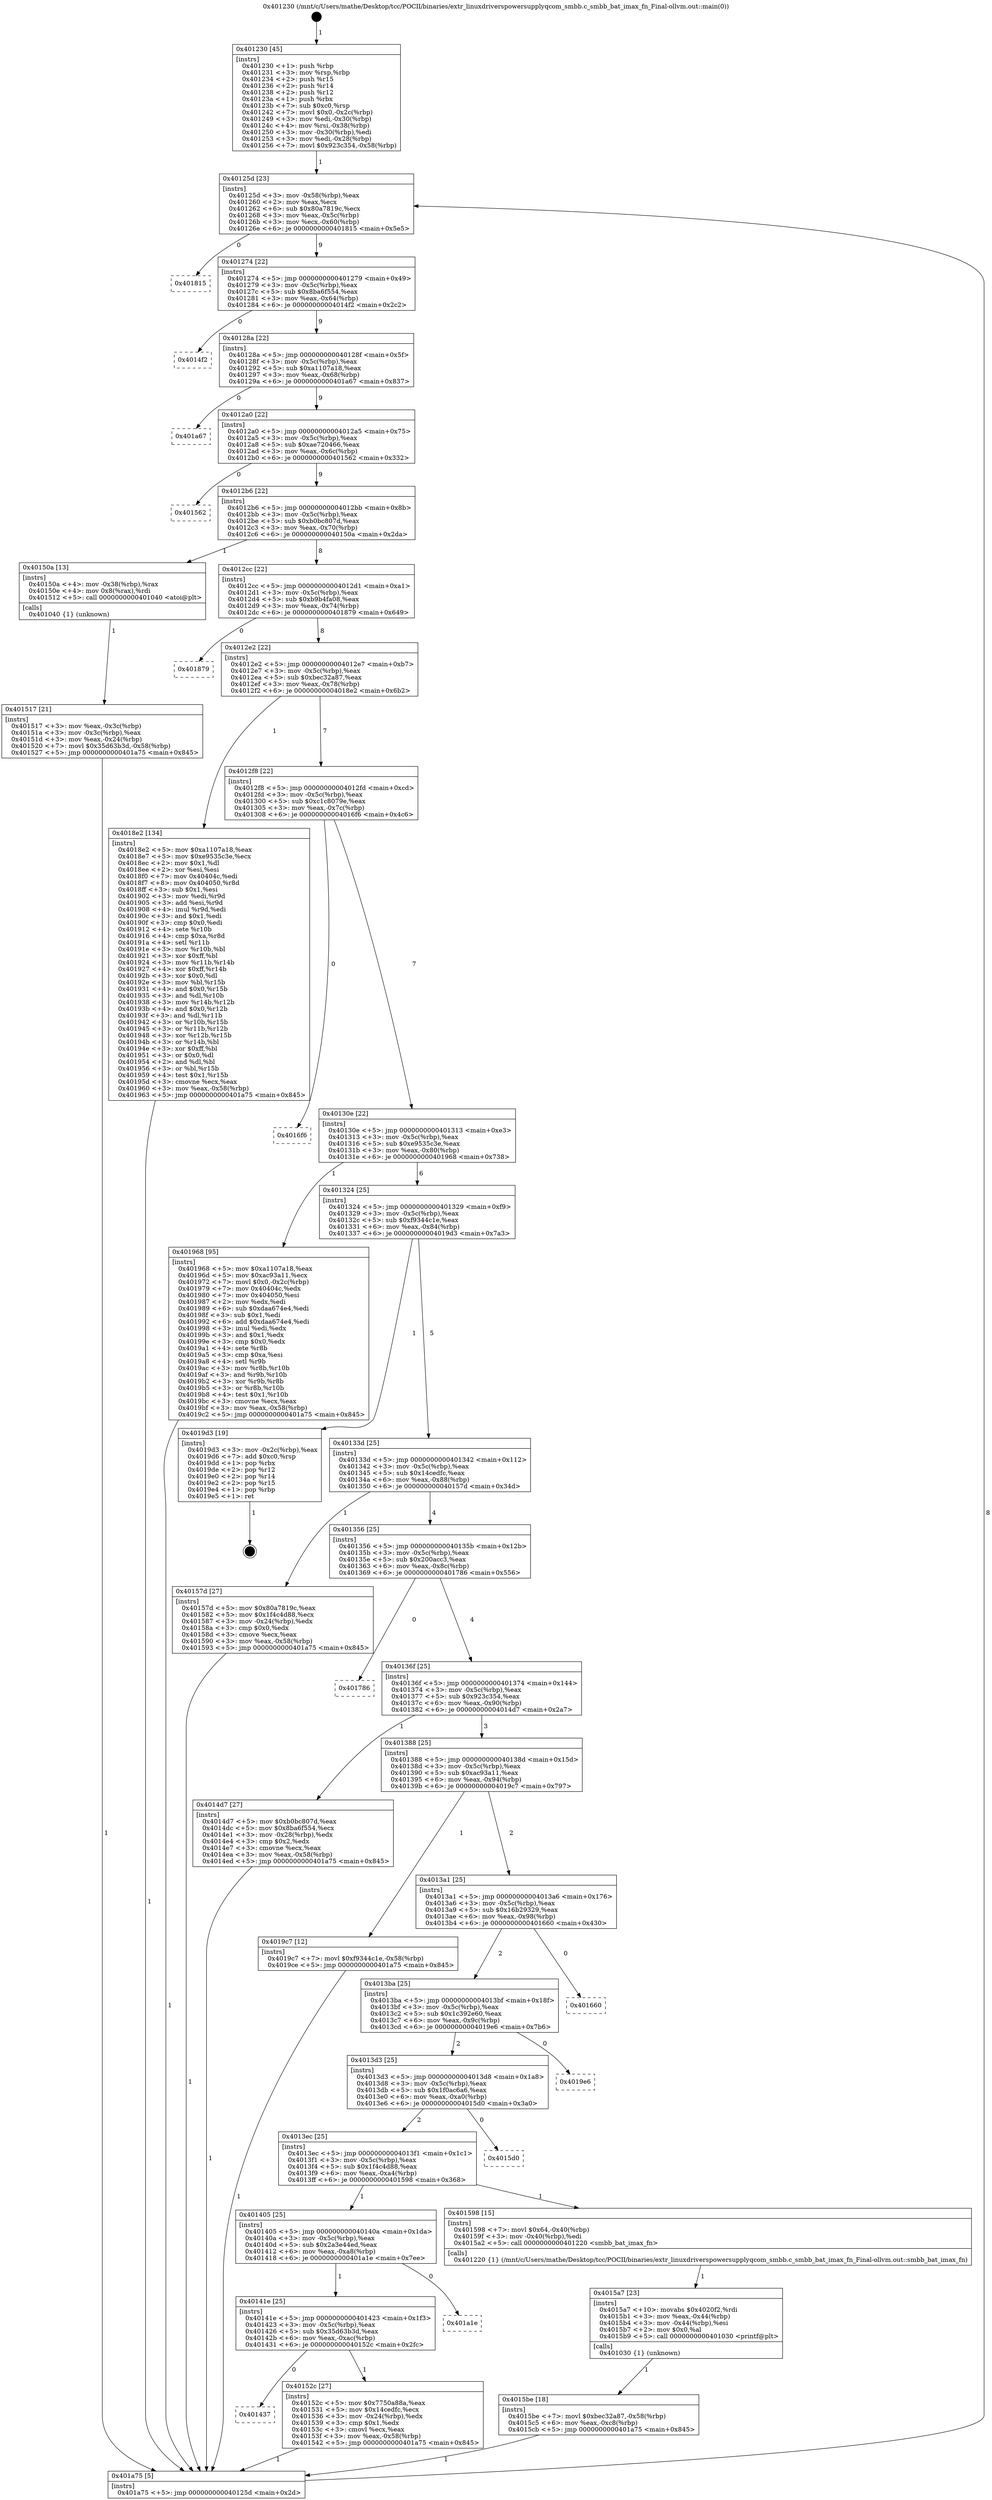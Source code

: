 digraph "0x401230" {
  label = "0x401230 (/mnt/c/Users/mathe/Desktop/tcc/POCII/binaries/extr_linuxdriverspowersupplyqcom_smbb.c_smbb_bat_imax_fn_Final-ollvm.out::main(0))"
  labelloc = "t"
  node[shape=record]

  Entry [label="",width=0.3,height=0.3,shape=circle,fillcolor=black,style=filled]
  "0x40125d" [label="{
     0x40125d [23]\l
     | [instrs]\l
     &nbsp;&nbsp;0x40125d \<+3\>: mov -0x58(%rbp),%eax\l
     &nbsp;&nbsp;0x401260 \<+2\>: mov %eax,%ecx\l
     &nbsp;&nbsp;0x401262 \<+6\>: sub $0x80a7819c,%ecx\l
     &nbsp;&nbsp;0x401268 \<+3\>: mov %eax,-0x5c(%rbp)\l
     &nbsp;&nbsp;0x40126b \<+3\>: mov %ecx,-0x60(%rbp)\l
     &nbsp;&nbsp;0x40126e \<+6\>: je 0000000000401815 \<main+0x5e5\>\l
  }"]
  "0x401815" [label="{
     0x401815\l
  }", style=dashed]
  "0x401274" [label="{
     0x401274 [22]\l
     | [instrs]\l
     &nbsp;&nbsp;0x401274 \<+5\>: jmp 0000000000401279 \<main+0x49\>\l
     &nbsp;&nbsp;0x401279 \<+3\>: mov -0x5c(%rbp),%eax\l
     &nbsp;&nbsp;0x40127c \<+5\>: sub $0x8ba6f554,%eax\l
     &nbsp;&nbsp;0x401281 \<+3\>: mov %eax,-0x64(%rbp)\l
     &nbsp;&nbsp;0x401284 \<+6\>: je 00000000004014f2 \<main+0x2c2\>\l
  }"]
  Exit [label="",width=0.3,height=0.3,shape=circle,fillcolor=black,style=filled,peripheries=2]
  "0x4014f2" [label="{
     0x4014f2\l
  }", style=dashed]
  "0x40128a" [label="{
     0x40128a [22]\l
     | [instrs]\l
     &nbsp;&nbsp;0x40128a \<+5\>: jmp 000000000040128f \<main+0x5f\>\l
     &nbsp;&nbsp;0x40128f \<+3\>: mov -0x5c(%rbp),%eax\l
     &nbsp;&nbsp;0x401292 \<+5\>: sub $0xa1107a18,%eax\l
     &nbsp;&nbsp;0x401297 \<+3\>: mov %eax,-0x68(%rbp)\l
     &nbsp;&nbsp;0x40129a \<+6\>: je 0000000000401a67 \<main+0x837\>\l
  }"]
  "0x4015be" [label="{
     0x4015be [18]\l
     | [instrs]\l
     &nbsp;&nbsp;0x4015be \<+7\>: movl $0xbec32a87,-0x58(%rbp)\l
     &nbsp;&nbsp;0x4015c5 \<+6\>: mov %eax,-0xc8(%rbp)\l
     &nbsp;&nbsp;0x4015cb \<+5\>: jmp 0000000000401a75 \<main+0x845\>\l
  }"]
  "0x401a67" [label="{
     0x401a67\l
  }", style=dashed]
  "0x4012a0" [label="{
     0x4012a0 [22]\l
     | [instrs]\l
     &nbsp;&nbsp;0x4012a0 \<+5\>: jmp 00000000004012a5 \<main+0x75\>\l
     &nbsp;&nbsp;0x4012a5 \<+3\>: mov -0x5c(%rbp),%eax\l
     &nbsp;&nbsp;0x4012a8 \<+5\>: sub $0xae720466,%eax\l
     &nbsp;&nbsp;0x4012ad \<+3\>: mov %eax,-0x6c(%rbp)\l
     &nbsp;&nbsp;0x4012b0 \<+6\>: je 0000000000401562 \<main+0x332\>\l
  }"]
  "0x4015a7" [label="{
     0x4015a7 [23]\l
     | [instrs]\l
     &nbsp;&nbsp;0x4015a7 \<+10\>: movabs $0x4020f2,%rdi\l
     &nbsp;&nbsp;0x4015b1 \<+3\>: mov %eax,-0x44(%rbp)\l
     &nbsp;&nbsp;0x4015b4 \<+3\>: mov -0x44(%rbp),%esi\l
     &nbsp;&nbsp;0x4015b7 \<+2\>: mov $0x0,%al\l
     &nbsp;&nbsp;0x4015b9 \<+5\>: call 0000000000401030 \<printf@plt\>\l
     | [calls]\l
     &nbsp;&nbsp;0x401030 \{1\} (unknown)\l
  }"]
  "0x401562" [label="{
     0x401562\l
  }", style=dashed]
  "0x4012b6" [label="{
     0x4012b6 [22]\l
     | [instrs]\l
     &nbsp;&nbsp;0x4012b6 \<+5\>: jmp 00000000004012bb \<main+0x8b\>\l
     &nbsp;&nbsp;0x4012bb \<+3\>: mov -0x5c(%rbp),%eax\l
     &nbsp;&nbsp;0x4012be \<+5\>: sub $0xb0bc807d,%eax\l
     &nbsp;&nbsp;0x4012c3 \<+3\>: mov %eax,-0x70(%rbp)\l
     &nbsp;&nbsp;0x4012c6 \<+6\>: je 000000000040150a \<main+0x2da\>\l
  }"]
  "0x401437" [label="{
     0x401437\l
  }", style=dashed]
  "0x40150a" [label="{
     0x40150a [13]\l
     | [instrs]\l
     &nbsp;&nbsp;0x40150a \<+4\>: mov -0x38(%rbp),%rax\l
     &nbsp;&nbsp;0x40150e \<+4\>: mov 0x8(%rax),%rdi\l
     &nbsp;&nbsp;0x401512 \<+5\>: call 0000000000401040 \<atoi@plt\>\l
     | [calls]\l
     &nbsp;&nbsp;0x401040 \{1\} (unknown)\l
  }"]
  "0x4012cc" [label="{
     0x4012cc [22]\l
     | [instrs]\l
     &nbsp;&nbsp;0x4012cc \<+5\>: jmp 00000000004012d1 \<main+0xa1\>\l
     &nbsp;&nbsp;0x4012d1 \<+3\>: mov -0x5c(%rbp),%eax\l
     &nbsp;&nbsp;0x4012d4 \<+5\>: sub $0xb9b4fa08,%eax\l
     &nbsp;&nbsp;0x4012d9 \<+3\>: mov %eax,-0x74(%rbp)\l
     &nbsp;&nbsp;0x4012dc \<+6\>: je 0000000000401879 \<main+0x649\>\l
  }"]
  "0x40152c" [label="{
     0x40152c [27]\l
     | [instrs]\l
     &nbsp;&nbsp;0x40152c \<+5\>: mov $0x7750a88a,%eax\l
     &nbsp;&nbsp;0x401531 \<+5\>: mov $0x14cedfc,%ecx\l
     &nbsp;&nbsp;0x401536 \<+3\>: mov -0x24(%rbp),%edx\l
     &nbsp;&nbsp;0x401539 \<+3\>: cmp $0x1,%edx\l
     &nbsp;&nbsp;0x40153c \<+3\>: cmovl %ecx,%eax\l
     &nbsp;&nbsp;0x40153f \<+3\>: mov %eax,-0x58(%rbp)\l
     &nbsp;&nbsp;0x401542 \<+5\>: jmp 0000000000401a75 \<main+0x845\>\l
  }"]
  "0x401879" [label="{
     0x401879\l
  }", style=dashed]
  "0x4012e2" [label="{
     0x4012e2 [22]\l
     | [instrs]\l
     &nbsp;&nbsp;0x4012e2 \<+5\>: jmp 00000000004012e7 \<main+0xb7\>\l
     &nbsp;&nbsp;0x4012e7 \<+3\>: mov -0x5c(%rbp),%eax\l
     &nbsp;&nbsp;0x4012ea \<+5\>: sub $0xbec32a87,%eax\l
     &nbsp;&nbsp;0x4012ef \<+3\>: mov %eax,-0x78(%rbp)\l
     &nbsp;&nbsp;0x4012f2 \<+6\>: je 00000000004018e2 \<main+0x6b2\>\l
  }"]
  "0x40141e" [label="{
     0x40141e [25]\l
     | [instrs]\l
     &nbsp;&nbsp;0x40141e \<+5\>: jmp 0000000000401423 \<main+0x1f3\>\l
     &nbsp;&nbsp;0x401423 \<+3\>: mov -0x5c(%rbp),%eax\l
     &nbsp;&nbsp;0x401426 \<+5\>: sub $0x35d63b3d,%eax\l
     &nbsp;&nbsp;0x40142b \<+6\>: mov %eax,-0xac(%rbp)\l
     &nbsp;&nbsp;0x401431 \<+6\>: je 000000000040152c \<main+0x2fc\>\l
  }"]
  "0x4018e2" [label="{
     0x4018e2 [134]\l
     | [instrs]\l
     &nbsp;&nbsp;0x4018e2 \<+5\>: mov $0xa1107a18,%eax\l
     &nbsp;&nbsp;0x4018e7 \<+5\>: mov $0xe9535c3e,%ecx\l
     &nbsp;&nbsp;0x4018ec \<+2\>: mov $0x1,%dl\l
     &nbsp;&nbsp;0x4018ee \<+2\>: xor %esi,%esi\l
     &nbsp;&nbsp;0x4018f0 \<+7\>: mov 0x40404c,%edi\l
     &nbsp;&nbsp;0x4018f7 \<+8\>: mov 0x404050,%r8d\l
     &nbsp;&nbsp;0x4018ff \<+3\>: sub $0x1,%esi\l
     &nbsp;&nbsp;0x401902 \<+3\>: mov %edi,%r9d\l
     &nbsp;&nbsp;0x401905 \<+3\>: add %esi,%r9d\l
     &nbsp;&nbsp;0x401908 \<+4\>: imul %r9d,%edi\l
     &nbsp;&nbsp;0x40190c \<+3\>: and $0x1,%edi\l
     &nbsp;&nbsp;0x40190f \<+3\>: cmp $0x0,%edi\l
     &nbsp;&nbsp;0x401912 \<+4\>: sete %r10b\l
     &nbsp;&nbsp;0x401916 \<+4\>: cmp $0xa,%r8d\l
     &nbsp;&nbsp;0x40191a \<+4\>: setl %r11b\l
     &nbsp;&nbsp;0x40191e \<+3\>: mov %r10b,%bl\l
     &nbsp;&nbsp;0x401921 \<+3\>: xor $0xff,%bl\l
     &nbsp;&nbsp;0x401924 \<+3\>: mov %r11b,%r14b\l
     &nbsp;&nbsp;0x401927 \<+4\>: xor $0xff,%r14b\l
     &nbsp;&nbsp;0x40192b \<+3\>: xor $0x0,%dl\l
     &nbsp;&nbsp;0x40192e \<+3\>: mov %bl,%r15b\l
     &nbsp;&nbsp;0x401931 \<+4\>: and $0x0,%r15b\l
     &nbsp;&nbsp;0x401935 \<+3\>: and %dl,%r10b\l
     &nbsp;&nbsp;0x401938 \<+3\>: mov %r14b,%r12b\l
     &nbsp;&nbsp;0x40193b \<+4\>: and $0x0,%r12b\l
     &nbsp;&nbsp;0x40193f \<+3\>: and %dl,%r11b\l
     &nbsp;&nbsp;0x401942 \<+3\>: or %r10b,%r15b\l
     &nbsp;&nbsp;0x401945 \<+3\>: or %r11b,%r12b\l
     &nbsp;&nbsp;0x401948 \<+3\>: xor %r12b,%r15b\l
     &nbsp;&nbsp;0x40194b \<+3\>: or %r14b,%bl\l
     &nbsp;&nbsp;0x40194e \<+3\>: xor $0xff,%bl\l
     &nbsp;&nbsp;0x401951 \<+3\>: or $0x0,%dl\l
     &nbsp;&nbsp;0x401954 \<+2\>: and %dl,%bl\l
     &nbsp;&nbsp;0x401956 \<+3\>: or %bl,%r15b\l
     &nbsp;&nbsp;0x401959 \<+4\>: test $0x1,%r15b\l
     &nbsp;&nbsp;0x40195d \<+3\>: cmovne %ecx,%eax\l
     &nbsp;&nbsp;0x401960 \<+3\>: mov %eax,-0x58(%rbp)\l
     &nbsp;&nbsp;0x401963 \<+5\>: jmp 0000000000401a75 \<main+0x845\>\l
  }"]
  "0x4012f8" [label="{
     0x4012f8 [22]\l
     | [instrs]\l
     &nbsp;&nbsp;0x4012f8 \<+5\>: jmp 00000000004012fd \<main+0xcd\>\l
     &nbsp;&nbsp;0x4012fd \<+3\>: mov -0x5c(%rbp),%eax\l
     &nbsp;&nbsp;0x401300 \<+5\>: sub $0xc1c8079e,%eax\l
     &nbsp;&nbsp;0x401305 \<+3\>: mov %eax,-0x7c(%rbp)\l
     &nbsp;&nbsp;0x401308 \<+6\>: je 00000000004016f6 \<main+0x4c6\>\l
  }"]
  "0x401a1e" [label="{
     0x401a1e\l
  }", style=dashed]
  "0x4016f6" [label="{
     0x4016f6\l
  }", style=dashed]
  "0x40130e" [label="{
     0x40130e [22]\l
     | [instrs]\l
     &nbsp;&nbsp;0x40130e \<+5\>: jmp 0000000000401313 \<main+0xe3\>\l
     &nbsp;&nbsp;0x401313 \<+3\>: mov -0x5c(%rbp),%eax\l
     &nbsp;&nbsp;0x401316 \<+5\>: sub $0xe9535c3e,%eax\l
     &nbsp;&nbsp;0x40131b \<+3\>: mov %eax,-0x80(%rbp)\l
     &nbsp;&nbsp;0x40131e \<+6\>: je 0000000000401968 \<main+0x738\>\l
  }"]
  "0x401405" [label="{
     0x401405 [25]\l
     | [instrs]\l
     &nbsp;&nbsp;0x401405 \<+5\>: jmp 000000000040140a \<main+0x1da\>\l
     &nbsp;&nbsp;0x40140a \<+3\>: mov -0x5c(%rbp),%eax\l
     &nbsp;&nbsp;0x40140d \<+5\>: sub $0x2a3e44ed,%eax\l
     &nbsp;&nbsp;0x401412 \<+6\>: mov %eax,-0xa8(%rbp)\l
     &nbsp;&nbsp;0x401418 \<+6\>: je 0000000000401a1e \<main+0x7ee\>\l
  }"]
  "0x401968" [label="{
     0x401968 [95]\l
     | [instrs]\l
     &nbsp;&nbsp;0x401968 \<+5\>: mov $0xa1107a18,%eax\l
     &nbsp;&nbsp;0x40196d \<+5\>: mov $0xac93a11,%ecx\l
     &nbsp;&nbsp;0x401972 \<+7\>: movl $0x0,-0x2c(%rbp)\l
     &nbsp;&nbsp;0x401979 \<+7\>: mov 0x40404c,%edx\l
     &nbsp;&nbsp;0x401980 \<+7\>: mov 0x404050,%esi\l
     &nbsp;&nbsp;0x401987 \<+2\>: mov %edx,%edi\l
     &nbsp;&nbsp;0x401989 \<+6\>: sub $0xdaa674e4,%edi\l
     &nbsp;&nbsp;0x40198f \<+3\>: sub $0x1,%edi\l
     &nbsp;&nbsp;0x401992 \<+6\>: add $0xdaa674e4,%edi\l
     &nbsp;&nbsp;0x401998 \<+3\>: imul %edi,%edx\l
     &nbsp;&nbsp;0x40199b \<+3\>: and $0x1,%edx\l
     &nbsp;&nbsp;0x40199e \<+3\>: cmp $0x0,%edx\l
     &nbsp;&nbsp;0x4019a1 \<+4\>: sete %r8b\l
     &nbsp;&nbsp;0x4019a5 \<+3\>: cmp $0xa,%esi\l
     &nbsp;&nbsp;0x4019a8 \<+4\>: setl %r9b\l
     &nbsp;&nbsp;0x4019ac \<+3\>: mov %r8b,%r10b\l
     &nbsp;&nbsp;0x4019af \<+3\>: and %r9b,%r10b\l
     &nbsp;&nbsp;0x4019b2 \<+3\>: xor %r9b,%r8b\l
     &nbsp;&nbsp;0x4019b5 \<+3\>: or %r8b,%r10b\l
     &nbsp;&nbsp;0x4019b8 \<+4\>: test $0x1,%r10b\l
     &nbsp;&nbsp;0x4019bc \<+3\>: cmovne %ecx,%eax\l
     &nbsp;&nbsp;0x4019bf \<+3\>: mov %eax,-0x58(%rbp)\l
     &nbsp;&nbsp;0x4019c2 \<+5\>: jmp 0000000000401a75 \<main+0x845\>\l
  }"]
  "0x401324" [label="{
     0x401324 [25]\l
     | [instrs]\l
     &nbsp;&nbsp;0x401324 \<+5\>: jmp 0000000000401329 \<main+0xf9\>\l
     &nbsp;&nbsp;0x401329 \<+3\>: mov -0x5c(%rbp),%eax\l
     &nbsp;&nbsp;0x40132c \<+5\>: sub $0xf9344c1e,%eax\l
     &nbsp;&nbsp;0x401331 \<+6\>: mov %eax,-0x84(%rbp)\l
     &nbsp;&nbsp;0x401337 \<+6\>: je 00000000004019d3 \<main+0x7a3\>\l
  }"]
  "0x401598" [label="{
     0x401598 [15]\l
     | [instrs]\l
     &nbsp;&nbsp;0x401598 \<+7\>: movl $0x64,-0x40(%rbp)\l
     &nbsp;&nbsp;0x40159f \<+3\>: mov -0x40(%rbp),%edi\l
     &nbsp;&nbsp;0x4015a2 \<+5\>: call 0000000000401220 \<smbb_bat_imax_fn\>\l
     | [calls]\l
     &nbsp;&nbsp;0x401220 \{1\} (/mnt/c/Users/mathe/Desktop/tcc/POCII/binaries/extr_linuxdriverspowersupplyqcom_smbb.c_smbb_bat_imax_fn_Final-ollvm.out::smbb_bat_imax_fn)\l
  }"]
  "0x4019d3" [label="{
     0x4019d3 [19]\l
     | [instrs]\l
     &nbsp;&nbsp;0x4019d3 \<+3\>: mov -0x2c(%rbp),%eax\l
     &nbsp;&nbsp;0x4019d6 \<+7\>: add $0xc0,%rsp\l
     &nbsp;&nbsp;0x4019dd \<+1\>: pop %rbx\l
     &nbsp;&nbsp;0x4019de \<+2\>: pop %r12\l
     &nbsp;&nbsp;0x4019e0 \<+2\>: pop %r14\l
     &nbsp;&nbsp;0x4019e2 \<+2\>: pop %r15\l
     &nbsp;&nbsp;0x4019e4 \<+1\>: pop %rbp\l
     &nbsp;&nbsp;0x4019e5 \<+1\>: ret\l
  }"]
  "0x40133d" [label="{
     0x40133d [25]\l
     | [instrs]\l
     &nbsp;&nbsp;0x40133d \<+5\>: jmp 0000000000401342 \<main+0x112\>\l
     &nbsp;&nbsp;0x401342 \<+3\>: mov -0x5c(%rbp),%eax\l
     &nbsp;&nbsp;0x401345 \<+5\>: sub $0x14cedfc,%eax\l
     &nbsp;&nbsp;0x40134a \<+6\>: mov %eax,-0x88(%rbp)\l
     &nbsp;&nbsp;0x401350 \<+6\>: je 000000000040157d \<main+0x34d\>\l
  }"]
  "0x4013ec" [label="{
     0x4013ec [25]\l
     | [instrs]\l
     &nbsp;&nbsp;0x4013ec \<+5\>: jmp 00000000004013f1 \<main+0x1c1\>\l
     &nbsp;&nbsp;0x4013f1 \<+3\>: mov -0x5c(%rbp),%eax\l
     &nbsp;&nbsp;0x4013f4 \<+5\>: sub $0x1f4c4d88,%eax\l
     &nbsp;&nbsp;0x4013f9 \<+6\>: mov %eax,-0xa4(%rbp)\l
     &nbsp;&nbsp;0x4013ff \<+6\>: je 0000000000401598 \<main+0x368\>\l
  }"]
  "0x40157d" [label="{
     0x40157d [27]\l
     | [instrs]\l
     &nbsp;&nbsp;0x40157d \<+5\>: mov $0x80a7819c,%eax\l
     &nbsp;&nbsp;0x401582 \<+5\>: mov $0x1f4c4d88,%ecx\l
     &nbsp;&nbsp;0x401587 \<+3\>: mov -0x24(%rbp),%edx\l
     &nbsp;&nbsp;0x40158a \<+3\>: cmp $0x0,%edx\l
     &nbsp;&nbsp;0x40158d \<+3\>: cmove %ecx,%eax\l
     &nbsp;&nbsp;0x401590 \<+3\>: mov %eax,-0x58(%rbp)\l
     &nbsp;&nbsp;0x401593 \<+5\>: jmp 0000000000401a75 \<main+0x845\>\l
  }"]
  "0x401356" [label="{
     0x401356 [25]\l
     | [instrs]\l
     &nbsp;&nbsp;0x401356 \<+5\>: jmp 000000000040135b \<main+0x12b\>\l
     &nbsp;&nbsp;0x40135b \<+3\>: mov -0x5c(%rbp),%eax\l
     &nbsp;&nbsp;0x40135e \<+5\>: sub $0x200acc3,%eax\l
     &nbsp;&nbsp;0x401363 \<+6\>: mov %eax,-0x8c(%rbp)\l
     &nbsp;&nbsp;0x401369 \<+6\>: je 0000000000401786 \<main+0x556\>\l
  }"]
  "0x4015d0" [label="{
     0x4015d0\l
  }", style=dashed]
  "0x401786" [label="{
     0x401786\l
  }", style=dashed]
  "0x40136f" [label="{
     0x40136f [25]\l
     | [instrs]\l
     &nbsp;&nbsp;0x40136f \<+5\>: jmp 0000000000401374 \<main+0x144\>\l
     &nbsp;&nbsp;0x401374 \<+3\>: mov -0x5c(%rbp),%eax\l
     &nbsp;&nbsp;0x401377 \<+5\>: sub $0x923c354,%eax\l
     &nbsp;&nbsp;0x40137c \<+6\>: mov %eax,-0x90(%rbp)\l
     &nbsp;&nbsp;0x401382 \<+6\>: je 00000000004014d7 \<main+0x2a7\>\l
  }"]
  "0x4013d3" [label="{
     0x4013d3 [25]\l
     | [instrs]\l
     &nbsp;&nbsp;0x4013d3 \<+5\>: jmp 00000000004013d8 \<main+0x1a8\>\l
     &nbsp;&nbsp;0x4013d8 \<+3\>: mov -0x5c(%rbp),%eax\l
     &nbsp;&nbsp;0x4013db \<+5\>: sub $0x1f0ac6a6,%eax\l
     &nbsp;&nbsp;0x4013e0 \<+6\>: mov %eax,-0xa0(%rbp)\l
     &nbsp;&nbsp;0x4013e6 \<+6\>: je 00000000004015d0 \<main+0x3a0\>\l
  }"]
  "0x4014d7" [label="{
     0x4014d7 [27]\l
     | [instrs]\l
     &nbsp;&nbsp;0x4014d7 \<+5\>: mov $0xb0bc807d,%eax\l
     &nbsp;&nbsp;0x4014dc \<+5\>: mov $0x8ba6f554,%ecx\l
     &nbsp;&nbsp;0x4014e1 \<+3\>: mov -0x28(%rbp),%edx\l
     &nbsp;&nbsp;0x4014e4 \<+3\>: cmp $0x2,%edx\l
     &nbsp;&nbsp;0x4014e7 \<+3\>: cmovne %ecx,%eax\l
     &nbsp;&nbsp;0x4014ea \<+3\>: mov %eax,-0x58(%rbp)\l
     &nbsp;&nbsp;0x4014ed \<+5\>: jmp 0000000000401a75 \<main+0x845\>\l
  }"]
  "0x401388" [label="{
     0x401388 [25]\l
     | [instrs]\l
     &nbsp;&nbsp;0x401388 \<+5\>: jmp 000000000040138d \<main+0x15d\>\l
     &nbsp;&nbsp;0x40138d \<+3\>: mov -0x5c(%rbp),%eax\l
     &nbsp;&nbsp;0x401390 \<+5\>: sub $0xac93a11,%eax\l
     &nbsp;&nbsp;0x401395 \<+6\>: mov %eax,-0x94(%rbp)\l
     &nbsp;&nbsp;0x40139b \<+6\>: je 00000000004019c7 \<main+0x797\>\l
  }"]
  "0x401a75" [label="{
     0x401a75 [5]\l
     | [instrs]\l
     &nbsp;&nbsp;0x401a75 \<+5\>: jmp 000000000040125d \<main+0x2d\>\l
  }"]
  "0x401230" [label="{
     0x401230 [45]\l
     | [instrs]\l
     &nbsp;&nbsp;0x401230 \<+1\>: push %rbp\l
     &nbsp;&nbsp;0x401231 \<+3\>: mov %rsp,%rbp\l
     &nbsp;&nbsp;0x401234 \<+2\>: push %r15\l
     &nbsp;&nbsp;0x401236 \<+2\>: push %r14\l
     &nbsp;&nbsp;0x401238 \<+2\>: push %r12\l
     &nbsp;&nbsp;0x40123a \<+1\>: push %rbx\l
     &nbsp;&nbsp;0x40123b \<+7\>: sub $0xc0,%rsp\l
     &nbsp;&nbsp;0x401242 \<+7\>: movl $0x0,-0x2c(%rbp)\l
     &nbsp;&nbsp;0x401249 \<+3\>: mov %edi,-0x30(%rbp)\l
     &nbsp;&nbsp;0x40124c \<+4\>: mov %rsi,-0x38(%rbp)\l
     &nbsp;&nbsp;0x401250 \<+3\>: mov -0x30(%rbp),%edi\l
     &nbsp;&nbsp;0x401253 \<+3\>: mov %edi,-0x28(%rbp)\l
     &nbsp;&nbsp;0x401256 \<+7\>: movl $0x923c354,-0x58(%rbp)\l
  }"]
  "0x401517" [label="{
     0x401517 [21]\l
     | [instrs]\l
     &nbsp;&nbsp;0x401517 \<+3\>: mov %eax,-0x3c(%rbp)\l
     &nbsp;&nbsp;0x40151a \<+3\>: mov -0x3c(%rbp),%eax\l
     &nbsp;&nbsp;0x40151d \<+3\>: mov %eax,-0x24(%rbp)\l
     &nbsp;&nbsp;0x401520 \<+7\>: movl $0x35d63b3d,-0x58(%rbp)\l
     &nbsp;&nbsp;0x401527 \<+5\>: jmp 0000000000401a75 \<main+0x845\>\l
  }"]
  "0x4019e6" [label="{
     0x4019e6\l
  }", style=dashed]
  "0x4019c7" [label="{
     0x4019c7 [12]\l
     | [instrs]\l
     &nbsp;&nbsp;0x4019c7 \<+7\>: movl $0xf9344c1e,-0x58(%rbp)\l
     &nbsp;&nbsp;0x4019ce \<+5\>: jmp 0000000000401a75 \<main+0x845\>\l
  }"]
  "0x4013a1" [label="{
     0x4013a1 [25]\l
     | [instrs]\l
     &nbsp;&nbsp;0x4013a1 \<+5\>: jmp 00000000004013a6 \<main+0x176\>\l
     &nbsp;&nbsp;0x4013a6 \<+3\>: mov -0x5c(%rbp),%eax\l
     &nbsp;&nbsp;0x4013a9 \<+5\>: sub $0x16b29329,%eax\l
     &nbsp;&nbsp;0x4013ae \<+6\>: mov %eax,-0x98(%rbp)\l
     &nbsp;&nbsp;0x4013b4 \<+6\>: je 0000000000401660 \<main+0x430\>\l
  }"]
  "0x4013ba" [label="{
     0x4013ba [25]\l
     | [instrs]\l
     &nbsp;&nbsp;0x4013ba \<+5\>: jmp 00000000004013bf \<main+0x18f\>\l
     &nbsp;&nbsp;0x4013bf \<+3\>: mov -0x5c(%rbp),%eax\l
     &nbsp;&nbsp;0x4013c2 \<+5\>: sub $0x1c392e60,%eax\l
     &nbsp;&nbsp;0x4013c7 \<+6\>: mov %eax,-0x9c(%rbp)\l
     &nbsp;&nbsp;0x4013cd \<+6\>: je 00000000004019e6 \<main+0x7b6\>\l
  }"]
  "0x401660" [label="{
     0x401660\l
  }", style=dashed]
  Entry -> "0x401230" [label=" 1"]
  "0x40125d" -> "0x401815" [label=" 0"]
  "0x40125d" -> "0x401274" [label=" 9"]
  "0x4019d3" -> Exit [label=" 1"]
  "0x401274" -> "0x4014f2" [label=" 0"]
  "0x401274" -> "0x40128a" [label=" 9"]
  "0x4019c7" -> "0x401a75" [label=" 1"]
  "0x40128a" -> "0x401a67" [label=" 0"]
  "0x40128a" -> "0x4012a0" [label=" 9"]
  "0x401968" -> "0x401a75" [label=" 1"]
  "0x4012a0" -> "0x401562" [label=" 0"]
  "0x4012a0" -> "0x4012b6" [label=" 9"]
  "0x4018e2" -> "0x401a75" [label=" 1"]
  "0x4012b6" -> "0x40150a" [label=" 1"]
  "0x4012b6" -> "0x4012cc" [label=" 8"]
  "0x4015be" -> "0x401a75" [label=" 1"]
  "0x4012cc" -> "0x401879" [label=" 0"]
  "0x4012cc" -> "0x4012e2" [label=" 8"]
  "0x4015a7" -> "0x4015be" [label=" 1"]
  "0x4012e2" -> "0x4018e2" [label=" 1"]
  "0x4012e2" -> "0x4012f8" [label=" 7"]
  "0x40157d" -> "0x401a75" [label=" 1"]
  "0x4012f8" -> "0x4016f6" [label=" 0"]
  "0x4012f8" -> "0x40130e" [label=" 7"]
  "0x40152c" -> "0x401a75" [label=" 1"]
  "0x40130e" -> "0x401968" [label=" 1"]
  "0x40130e" -> "0x401324" [label=" 6"]
  "0x40141e" -> "0x40152c" [label=" 1"]
  "0x401324" -> "0x4019d3" [label=" 1"]
  "0x401324" -> "0x40133d" [label=" 5"]
  "0x401598" -> "0x4015a7" [label=" 1"]
  "0x40133d" -> "0x40157d" [label=" 1"]
  "0x40133d" -> "0x401356" [label=" 4"]
  "0x401405" -> "0x401a1e" [label=" 0"]
  "0x401356" -> "0x401786" [label=" 0"]
  "0x401356" -> "0x40136f" [label=" 4"]
  "0x40141e" -> "0x401437" [label=" 0"]
  "0x40136f" -> "0x4014d7" [label=" 1"]
  "0x40136f" -> "0x401388" [label=" 3"]
  "0x4014d7" -> "0x401a75" [label=" 1"]
  "0x401230" -> "0x40125d" [label=" 1"]
  "0x401a75" -> "0x40125d" [label=" 8"]
  "0x40150a" -> "0x401517" [label=" 1"]
  "0x401517" -> "0x401a75" [label=" 1"]
  "0x4013ec" -> "0x401598" [label=" 1"]
  "0x401388" -> "0x4019c7" [label=" 1"]
  "0x401388" -> "0x4013a1" [label=" 2"]
  "0x401405" -> "0x40141e" [label=" 1"]
  "0x4013a1" -> "0x401660" [label=" 0"]
  "0x4013a1" -> "0x4013ba" [label=" 2"]
  "0x4013d3" -> "0x4013ec" [label=" 2"]
  "0x4013ba" -> "0x4019e6" [label=" 0"]
  "0x4013ba" -> "0x4013d3" [label=" 2"]
  "0x4013ec" -> "0x401405" [label=" 1"]
  "0x4013d3" -> "0x4015d0" [label=" 0"]
}
